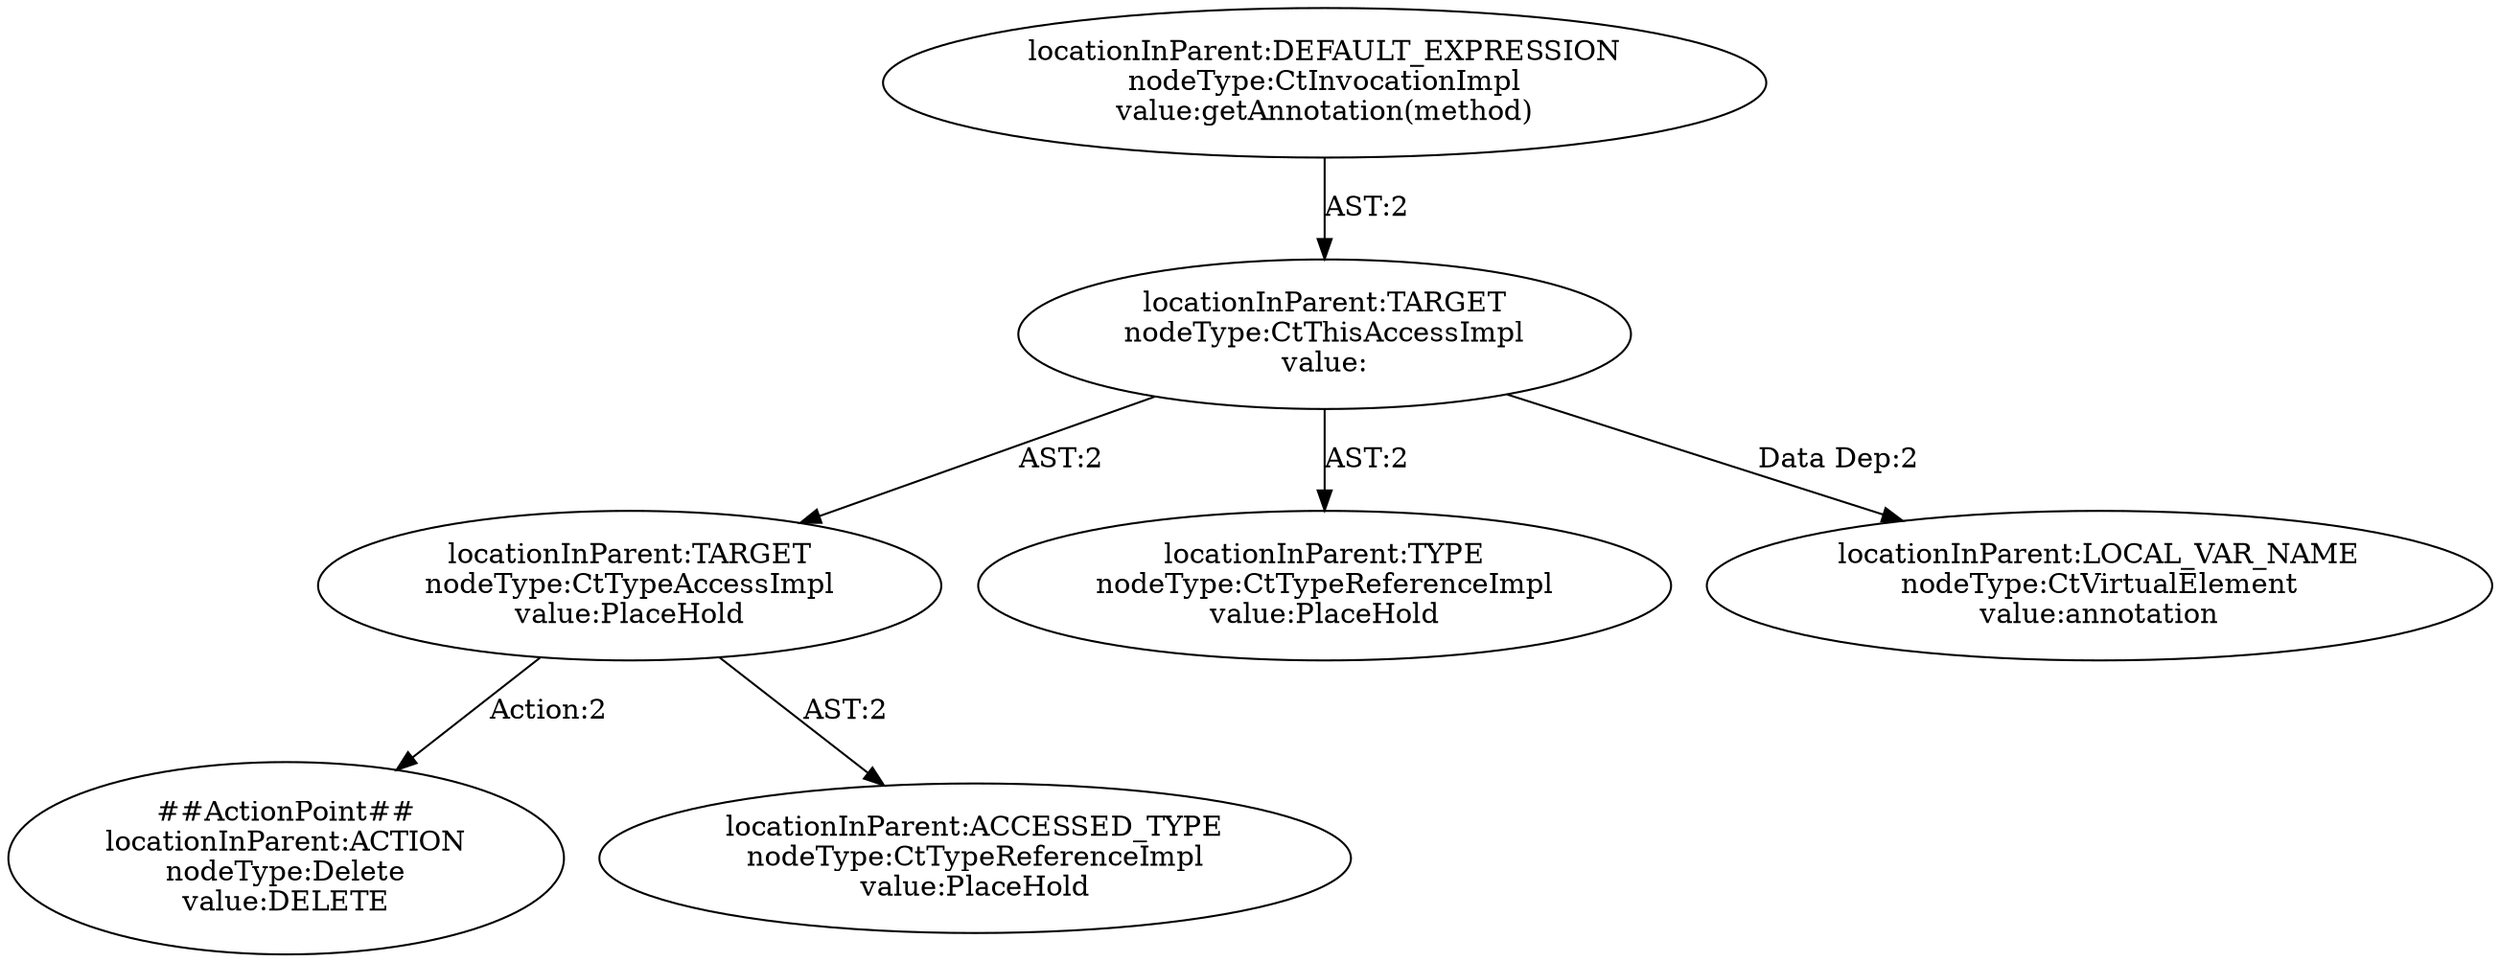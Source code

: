 digraph "Pattern" {
0 [label="##ActionPoint##
locationInParent:ACTION
nodeType:Delete
value:DELETE" shape=ellipse]
1 [label="locationInParent:TARGET
nodeType:CtTypeAccessImpl
value:PlaceHold" shape=ellipse]
2 [label="locationInParent:TARGET
nodeType:CtThisAccessImpl
value:" shape=ellipse]
3 [label="locationInParent:DEFAULT_EXPRESSION
nodeType:CtInvocationImpl
value:getAnnotation(method)" shape=ellipse]
4 [label="locationInParent:TYPE
nodeType:CtTypeReferenceImpl
value:PlaceHold" shape=ellipse]
5 [label="locationInParent:LOCAL_VAR_NAME
nodeType:CtVirtualElement
value:annotation" shape=ellipse]
6 [label="locationInParent:ACCESSED_TYPE
nodeType:CtTypeReferenceImpl
value:PlaceHold" shape=ellipse]
1 -> 0 [label="Action:2"];
1 -> 6 [label="AST:2"];
2 -> 1 [label="AST:2"];
2 -> 4 [label="AST:2"];
2 -> 5 [label="Data Dep:2"];
3 -> 2 [label="AST:2"];
}
